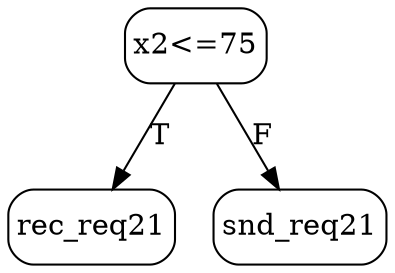 // decision tree
digraph {
	1 [label=rec_req21 margin="0.05,0.05" shape=box style=rounded]
	2 [label=snd_req21 margin="0.05,0.05" shape=box style=rounded]
	0 [label="x2<=75" margin="0.05,0.05" shape=box style=rounded]
	0 -> 1 [label=T]
	0 -> 2 [label=F]
}

